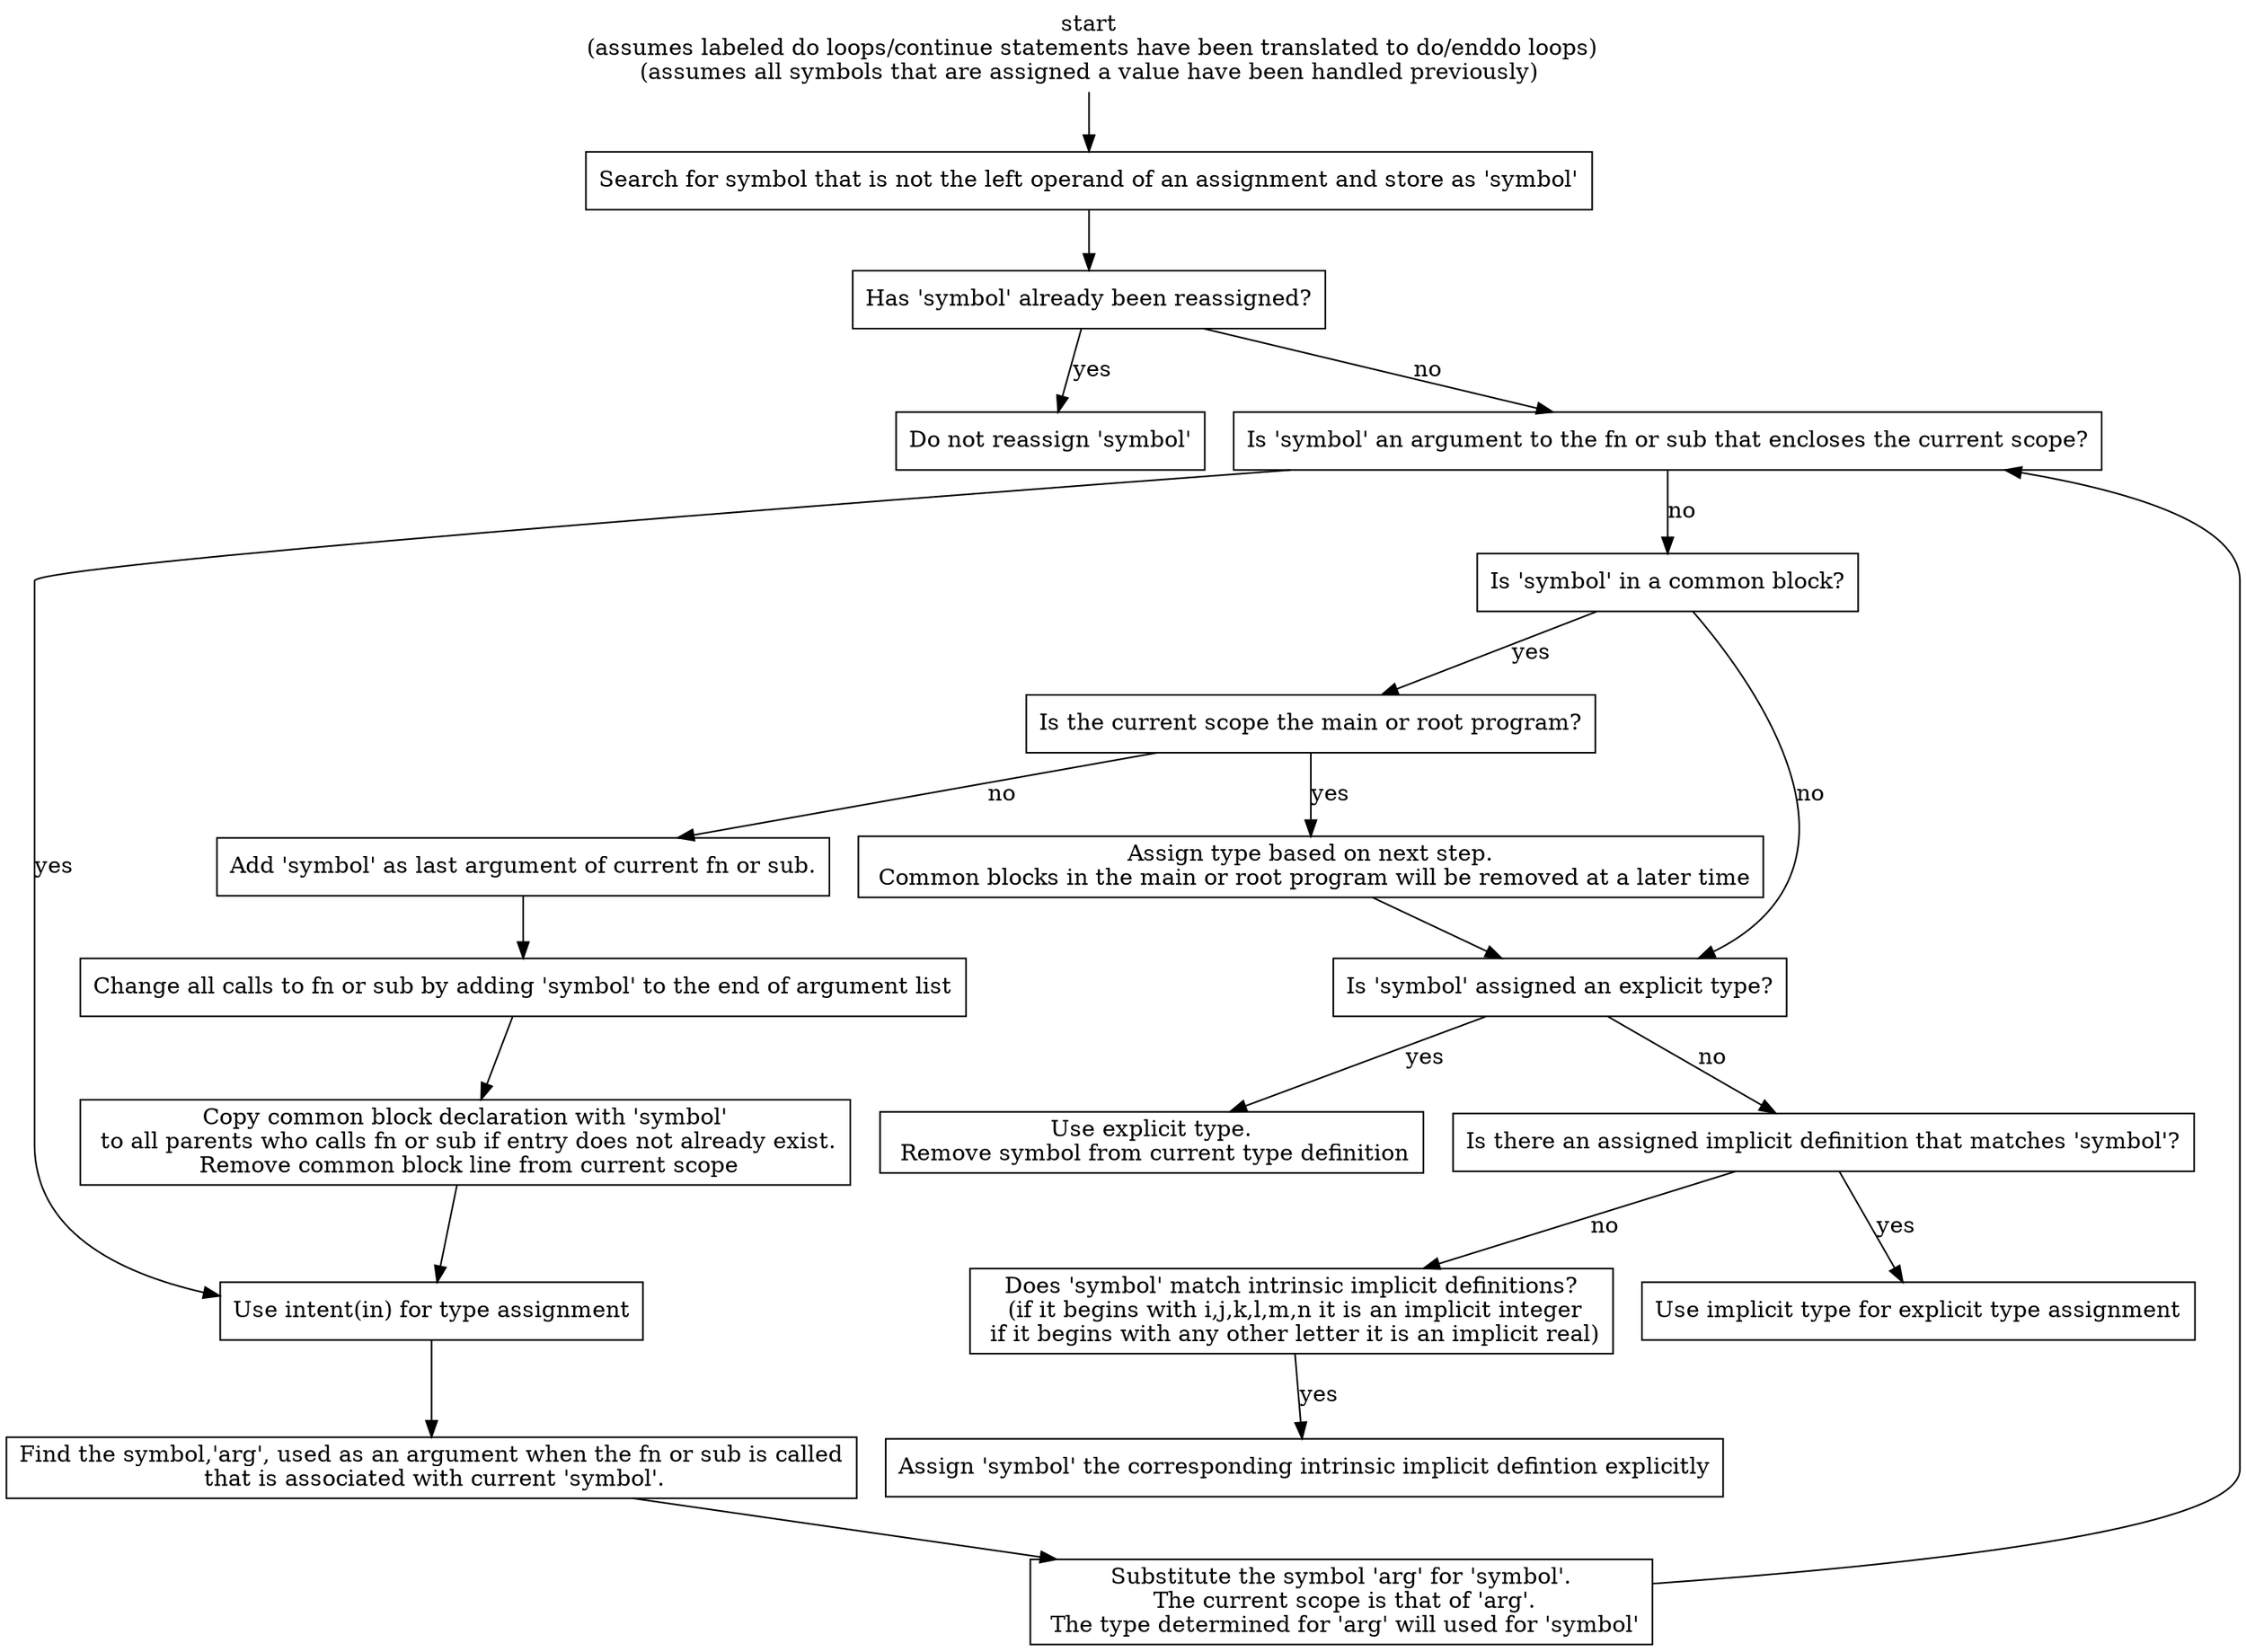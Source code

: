 digraph f77tof90symbolused {
	
node [shape=record];
start [shape=plaintext];
start [label="start\n (assumes labeled do loops/continue statements have been translated to do/enddo loops)\n(assumes all symbols that are assigned a value have been handled previously)"];
symbol_search [label="Search for symbol that is not the left operand of an assignment and store as 'symbol'"];
already_reassigned [label="Has 'symbol' already been reassigned?"];
do_not_reassign [label="Do not reassign 'symbol'"];
argument_within_scope [label="Is 'symbol' an argument to the fn or sub that encloses the current scope?"];
intent_in [label="Use intent(in) for type assignment"];
find_associated_symbol_type [label="Find the symbol,'arg', used as an argument when the fn or sub is called\n that is associated with current 'symbol'."];
substitute_arg_for_symbol [label="Substitute the symbol 'arg' for 'symbol'.\n The current scope is that of 'arg'.\n The type determined for 'arg' will used for 'symbol'"];
in_common_block [label="Is 'symbol' in a common block?"];
root_program   [label="Is the current scope the main or root program?"];
explicitly_assign_common_block [label="Assign type based on next step.\n Common blocks in the main or root program will be removed at a later time"];
assigned_implicitly [label="Is there an assigned implicit definition that matches 'symbol'?"];
use_implicit_type [label="Use implicit type for explicit type assignment"];
matches_intrinsic_typing [label="Does 'symbol' match intrinsic implicit definitions?\n (if it begins with i,j,k,l,m,n it is an implicit integer\n if it begins with any other letter it is an implicit real)"];
assign_intrinsic_explicity [label="Assign 'symbol' the corresponding intrinsic implicit defintion explicitly"];
assigned_explicitly [label="Is 'symbol' assigned an explicit type?"];
use_explicit_type [label="Use explicit type.\n Remove symbol from current type definition"];
move_common_block [label="Copy common block declaration with 'symbol'\n to all parents who calls fn or sub if entry does not already exist.\n Remove common block line from current scope"];
add_symbol_as_argument [label="Add 'symbol' as last argument of current fn or sub."];
modify_calling_statement [label="Change all calls to fn or sub by adding 'symbol' to the end of argument list"];
		    
start -> symbol_search;
symbol_search -> already_reassigned;
already_reassigned -> argument_within_scope [label = "no"];
already_reassigned -> do_not_reassign [label="yes"];
intent_in -> find_associated_symbol_type;
find_associated_symbol_type -> substitute_arg_for_symbol;
substitute_arg_for_symbol -> argument_within_scope;
argument_within_scope -> in_common_block [label = "no"];
argument_within_scope -> intent_in [label = "yes"];
in_common_block -> assigned_explicitly [label = "no"];
assigned_implicitly -> use_implicit_type [label = "yes"];
assigned_implicitly -> matches_intrinsic_typing [label = "no"];
matches_intrinsic_typing -> assign_intrinsic_explicity [label = "yes"];
assigned_explicitly -> use_explicit_type [label="yes"];
assigned_explicitly -> assigned_implicitly [label="no"];
in_common_block -> root_program [label="yes"];
explicitly_assign_common_block -> assigned_explicitly;
root_program -> add_symbol_as_argument [label="no"];
root_program -> explicitly_assign_common_block [label="yes"];
add_symbol_as_argument -> modify_calling_statement;
modify_calling_statement -> move_common_block;
move_common_block -> intent_in;

}
